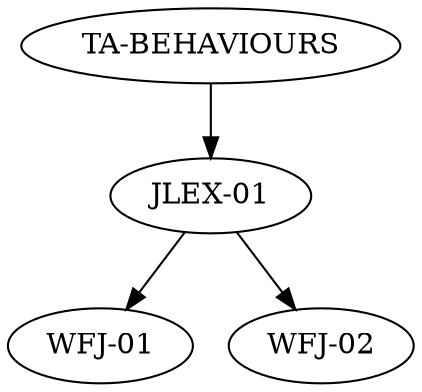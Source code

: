 # This file is automatically generated by dotstop and should not be edited manually.
# Generated using trustable 2025.6.25.

digraph G {
"JLEX-01" [sha=ed6af0bbb71fd365af16118965c922f09a98b9bc3abd82daa7bf7e0c125dc91d];
"TA-BEHAVIOURS" [sha="3ec27e29aa991978efe6a56267b98c2a08b27a4aff693d5cf2b01dfe72276570"];
"WFJ-01" [sha="8c58c75fcf8e14a205fc5fffaef3f01763ccf962b3118aaf155353b68d176ee8"];
"WFJ-02" [sha=cb13e13b13dd9c83c6d1a4fb816a895344302a734feb6f72a97f8faa7666d37e];
"JLEX-01" -> "WFJ-01" [sha=e2920618ecb64f3b50cb5310c732529f14d2963a5ace2b4a6eafaacfec7a7ea0];
"JLEX-01" -> "WFJ-02" [sha=d42e0eff6ba4bddab692d3a0e8c601d8b102c216b864e02a4c05405299b0fe86];
"TA-BEHAVIOURS" -> "JLEX-01" [sha="8cd931ef61b7012140344adf54469e943bfc690ee54f12db12777464880061db"];
}
